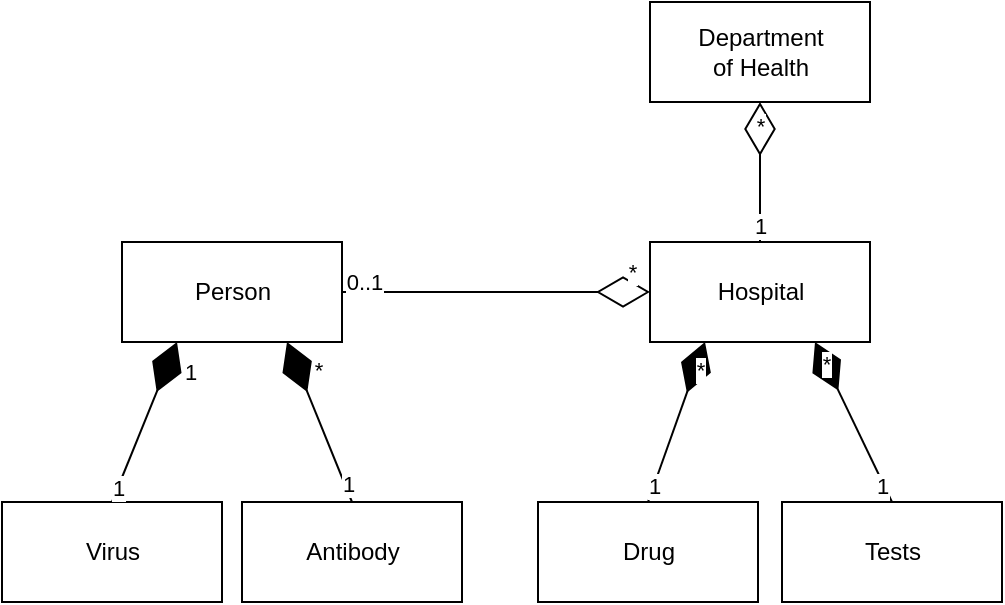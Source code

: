 <mxfile version="13.7.4" type="github">
  <diagram id="kfoYvRz2E2p8XFlXMmmg" name="Page-1">
    <mxGraphModel dx="803" dy="618" grid="1" gridSize="10" guides="1" tooltips="1" connect="1" arrows="1" fold="1" page="1" pageScale="1" pageWidth="827" pageHeight="1169" math="0" shadow="0">
      <root>
        <mxCell id="0" />
        <mxCell id="1" parent="0" />
        <mxCell id="l3kK8T27Ym1sHTPt07F5-1" value="Person" style="html=1;" vertex="1" parent="1">
          <mxGeometry x="150" y="280" width="110" height="50" as="geometry" />
        </mxCell>
        <mxCell id="l3kK8T27Ym1sHTPt07F5-2" value="Virus" style="html=1;" vertex="1" parent="1">
          <mxGeometry x="90" y="410" width="110" height="50" as="geometry" />
        </mxCell>
        <mxCell id="l3kK8T27Ym1sHTPt07F5-3" value="Antibody" style="html=1;" vertex="1" parent="1">
          <mxGeometry x="210" y="410" width="110" height="50" as="geometry" />
        </mxCell>
        <mxCell id="l3kK8T27Ym1sHTPt07F5-8" value="Hospital" style="html=1;" vertex="1" parent="1">
          <mxGeometry x="414" y="280" width="110" height="50" as="geometry" />
        </mxCell>
        <mxCell id="l3kK8T27Ym1sHTPt07F5-10" value="" style="endArrow=diamondThin;endFill=0;endSize=24;html=1;exitX=1;exitY=0.5;exitDx=0;exitDy=0;entryX=0;entryY=0.5;entryDx=0;entryDy=0;" edge="1" parent="1" source="l3kK8T27Ym1sHTPt07F5-1" target="l3kK8T27Ym1sHTPt07F5-8">
          <mxGeometry width="160" relative="1" as="geometry">
            <mxPoint x="300" y="305" as="sourcePoint" />
            <mxPoint x="410" y="305" as="targetPoint" />
          </mxGeometry>
        </mxCell>
        <mxCell id="l3kK8T27Ym1sHTPt07F5-11" value="*" style="edgeLabel;html=1;align=center;verticalAlign=middle;resizable=0;points=[];" vertex="1" connectable="0" parent="l3kK8T27Ym1sHTPt07F5-10">
          <mxGeometry x="0.762" y="1" relative="1" as="geometry">
            <mxPoint x="9" y="-9" as="offset" />
          </mxGeometry>
        </mxCell>
        <mxCell id="l3kK8T27Ym1sHTPt07F5-16" value="0..1" style="edgeLabel;html=1;align=center;verticalAlign=middle;resizable=0;points=[];" vertex="1" connectable="0" parent="l3kK8T27Ym1sHTPt07F5-10">
          <mxGeometry x="-0.86" y="2" relative="1" as="geometry">
            <mxPoint y="-3" as="offset" />
          </mxGeometry>
        </mxCell>
        <mxCell id="l3kK8T27Ym1sHTPt07F5-12" value="" style="endArrow=diamondThin;endFill=1;endSize=24;html=1;entryX=0.25;entryY=1;entryDx=0;entryDy=0;exitX=0.5;exitY=0;exitDx=0;exitDy=0;" edge="1" parent="1" source="l3kK8T27Ym1sHTPt07F5-2" target="l3kK8T27Ym1sHTPt07F5-1">
          <mxGeometry width="160" relative="1" as="geometry">
            <mxPoint x="180" y="510" as="sourcePoint" />
            <mxPoint x="340" y="510" as="targetPoint" />
          </mxGeometry>
        </mxCell>
        <mxCell id="l3kK8T27Ym1sHTPt07F5-15" value="1" style="edgeLabel;html=1;align=center;verticalAlign=middle;resizable=0;points=[];" vertex="1" connectable="0" parent="l3kK8T27Ym1sHTPt07F5-12">
          <mxGeometry x="0.647" y="-1" relative="1" as="geometry">
            <mxPoint x="10.63" as="offset" />
          </mxGeometry>
        </mxCell>
        <mxCell id="l3kK8T27Ym1sHTPt07F5-30" value="1" style="edgeLabel;html=1;align=center;verticalAlign=middle;resizable=0;points=[];" vertex="1" connectable="0" parent="l3kK8T27Ym1sHTPt07F5-12">
          <mxGeometry x="-0.817" relative="1" as="geometry">
            <mxPoint as="offset" />
          </mxGeometry>
        </mxCell>
        <mxCell id="l3kK8T27Ym1sHTPt07F5-13" value="" style="endArrow=diamondThin;endFill=1;endSize=24;html=1;entryX=0.75;entryY=1;entryDx=0;entryDy=0;exitX=0.5;exitY=0;exitDx=0;exitDy=0;" edge="1" parent="1" source="l3kK8T27Ym1sHTPt07F5-3" target="l3kK8T27Ym1sHTPt07F5-1">
          <mxGeometry width="160" relative="1" as="geometry">
            <mxPoint x="212.5" y="420" as="sourcePoint" />
            <mxPoint x="207.5" y="340" as="targetPoint" />
          </mxGeometry>
        </mxCell>
        <mxCell id="l3kK8T27Ym1sHTPt07F5-14" value="*" style="edgeLabel;html=1;align=center;verticalAlign=middle;resizable=0;points=[];" vertex="1" connectable="0" parent="l3kK8T27Ym1sHTPt07F5-13">
          <mxGeometry x="0.668" relative="1" as="geometry">
            <mxPoint x="10.03" as="offset" />
          </mxGeometry>
        </mxCell>
        <mxCell id="l3kK8T27Ym1sHTPt07F5-29" value="1" style="edgeLabel;html=1;align=center;verticalAlign=middle;resizable=0;points=[];" vertex="1" connectable="0" parent="l3kK8T27Ym1sHTPt07F5-13">
          <mxGeometry x="-0.777" y="-1" relative="1" as="geometry">
            <mxPoint as="offset" />
          </mxGeometry>
        </mxCell>
        <mxCell id="l3kK8T27Ym1sHTPt07F5-17" value="Department &lt;br&gt;of Health" style="html=1;" vertex="1" parent="1">
          <mxGeometry x="414" y="160" width="110" height="50" as="geometry" />
        </mxCell>
        <mxCell id="l3kK8T27Ym1sHTPt07F5-18" value="" style="endArrow=diamondThin;endFill=0;endSize=24;html=1;exitX=0.5;exitY=0;exitDx=0;exitDy=0;entryX=0.5;entryY=1;entryDx=0;entryDy=0;" edge="1" parent="1" source="l3kK8T27Ym1sHTPt07F5-8" target="l3kK8T27Ym1sHTPt07F5-17">
          <mxGeometry width="160" relative="1" as="geometry">
            <mxPoint x="450" y="230" as="sourcePoint" />
            <mxPoint x="610" y="230" as="targetPoint" />
          </mxGeometry>
        </mxCell>
        <mxCell id="l3kK8T27Ym1sHTPt07F5-19" value="*" style="edgeLabel;html=1;align=center;verticalAlign=middle;resizable=0;points=[];" vertex="1" connectable="0" parent="l3kK8T27Ym1sHTPt07F5-18">
          <mxGeometry x="0.677" relative="1" as="geometry">
            <mxPoint as="offset" />
          </mxGeometry>
        </mxCell>
        <mxCell id="l3kK8T27Ym1sHTPt07F5-20" value="1" style="edgeLabel;html=1;align=center;verticalAlign=middle;resizable=0;points=[];" vertex="1" connectable="0" parent="l3kK8T27Ym1sHTPt07F5-18">
          <mxGeometry x="-0.762" relative="1" as="geometry">
            <mxPoint as="offset" />
          </mxGeometry>
        </mxCell>
        <mxCell id="l3kK8T27Ym1sHTPt07F5-21" value="Drug" style="html=1;" vertex="1" parent="1">
          <mxGeometry x="358" y="410" width="110" height="50" as="geometry" />
        </mxCell>
        <mxCell id="l3kK8T27Ym1sHTPt07F5-22" value="" style="endArrow=diamondThin;endFill=1;endSize=24;html=1;exitX=0.5;exitY=0;exitDx=0;exitDy=0;entryX=0.25;entryY=1;entryDx=0;entryDy=0;" edge="1" parent="1" source="l3kK8T27Ym1sHTPt07F5-21" target="l3kK8T27Ym1sHTPt07F5-8">
          <mxGeometry width="160" relative="1" as="geometry">
            <mxPoint x="470" y="350" as="sourcePoint" />
            <mxPoint x="630" y="350" as="targetPoint" />
          </mxGeometry>
        </mxCell>
        <mxCell id="l3kK8T27Ym1sHTPt07F5-25" value="*" style="edgeLabel;html=1;align=center;verticalAlign=middle;resizable=0;points=[];" vertex="1" connectable="0" parent="l3kK8T27Ym1sHTPt07F5-22">
          <mxGeometry x="0.684" y="-2" relative="1" as="geometry">
            <mxPoint as="offset" />
          </mxGeometry>
        </mxCell>
        <mxCell id="l3kK8T27Ym1sHTPt07F5-27" value="1" style="edgeLabel;html=1;align=center;verticalAlign=middle;resizable=0;points=[];" vertex="1" connectable="0" parent="l3kK8T27Ym1sHTPt07F5-22">
          <mxGeometry x="-0.796" relative="1" as="geometry">
            <mxPoint as="offset" />
          </mxGeometry>
        </mxCell>
        <mxCell id="l3kK8T27Ym1sHTPt07F5-23" value="Tests" style="html=1;" vertex="1" parent="1">
          <mxGeometry x="480" y="410" width="110" height="50" as="geometry" />
        </mxCell>
        <mxCell id="l3kK8T27Ym1sHTPt07F5-24" value="" style="endArrow=diamondThin;endFill=1;endSize=24;html=1;entryX=0.75;entryY=1;entryDx=0;entryDy=0;exitX=0.5;exitY=0;exitDx=0;exitDy=0;" edge="1" parent="1" source="l3kK8T27Ym1sHTPt07F5-23" target="l3kK8T27Ym1sHTPt07F5-8">
          <mxGeometry width="160" relative="1" as="geometry">
            <mxPoint x="520" y="420" as="sourcePoint" />
            <mxPoint x="520" y="340" as="targetPoint" />
          </mxGeometry>
        </mxCell>
        <mxCell id="l3kK8T27Ym1sHTPt07F5-26" value="*" style="edgeLabel;html=1;align=center;verticalAlign=middle;resizable=0;points=[];" vertex="1" connectable="0" parent="l3kK8T27Ym1sHTPt07F5-24">
          <mxGeometry x="0.718" relative="1" as="geometry">
            <mxPoint as="offset" />
          </mxGeometry>
        </mxCell>
        <mxCell id="l3kK8T27Ym1sHTPt07F5-28" value="1" style="edgeLabel;html=1;align=center;verticalAlign=middle;resizable=0;points=[];" vertex="1" connectable="0" parent="l3kK8T27Ym1sHTPt07F5-24">
          <mxGeometry x="-0.776" y="1" relative="1" as="geometry">
            <mxPoint as="offset" />
          </mxGeometry>
        </mxCell>
      </root>
    </mxGraphModel>
  </diagram>
</mxfile>
